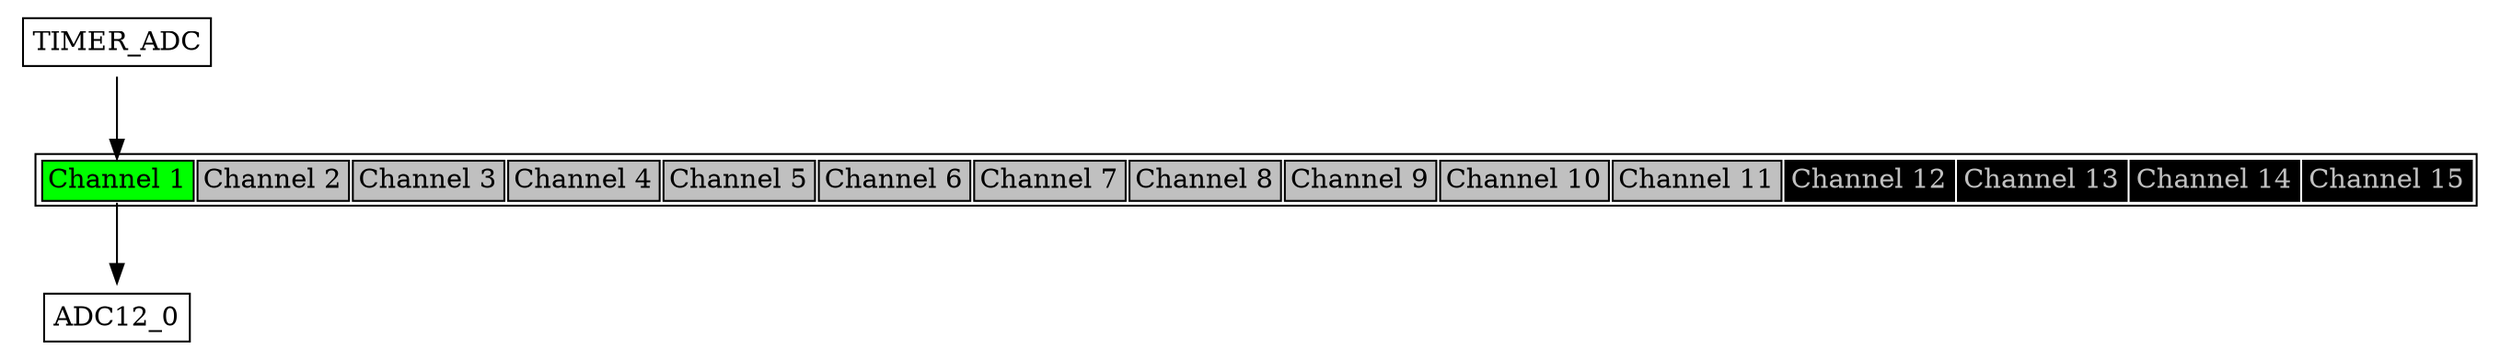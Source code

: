 

digraph H {

  parent [
   shape=plaintext
   label=<
     <table border='1' cellborder='1'>
       <tr>
            <td bgcolor="green" port='chan_1'>Channel 1</td>
            <td bgcolor="grey" port='chan_2'>Channel 2</td>
            <td bgcolor="grey" port='chan_3'>Channel 3</td>
            <td bgcolor="grey" port='chan_4'>Channel 4</td>
            <td bgcolor="grey" port='chan_5'>Channel 5</td>
            <td bgcolor="grey" port='chan_6'>Channel 6</td>
            <td bgcolor="grey" port='chan_7'>Channel 7</td>
            <td bgcolor="grey" port='chan_8'>Channel 8</td>
            <td bgcolor="grey" port='chan_9'>Channel 9</td>
            <td bgcolor="grey" port='chan_10'>Channel 10</td>
            <td bgcolor="grey" port='chan_11'>Channel 11</td>
            <td bgcolor="black" port='chan_12'><font color="grey">Channel 12</font></td>
            <td bgcolor="black" port='chan_13'><font color="grey">Channel 13</font></td>
            <td bgcolor="black" port='chan_14'><font color="grey">Channel 14</font></td>
            <td bgcolor="black" port='chan_15'><font color="grey">Channel 15</font></td>
         </tr>
     </table>
  >];

pub_chan_1 [
    shape=plaintext
    label=<
    <table border='1'  cellborder='0'>
      <tr><td>TIMER_ADC</td></tr>
    </table>
    >];
pub_chan_1 -> parent: chan_1;

sub_chan_1_0 [
  shape=plaintext
  label=<
    <table border='1'  cellborder='0'>
      <tr><td>ADC12_0</td></tr>
    </table>
  >];
parent: chan_1 -> sub_chan_1_0;

}
